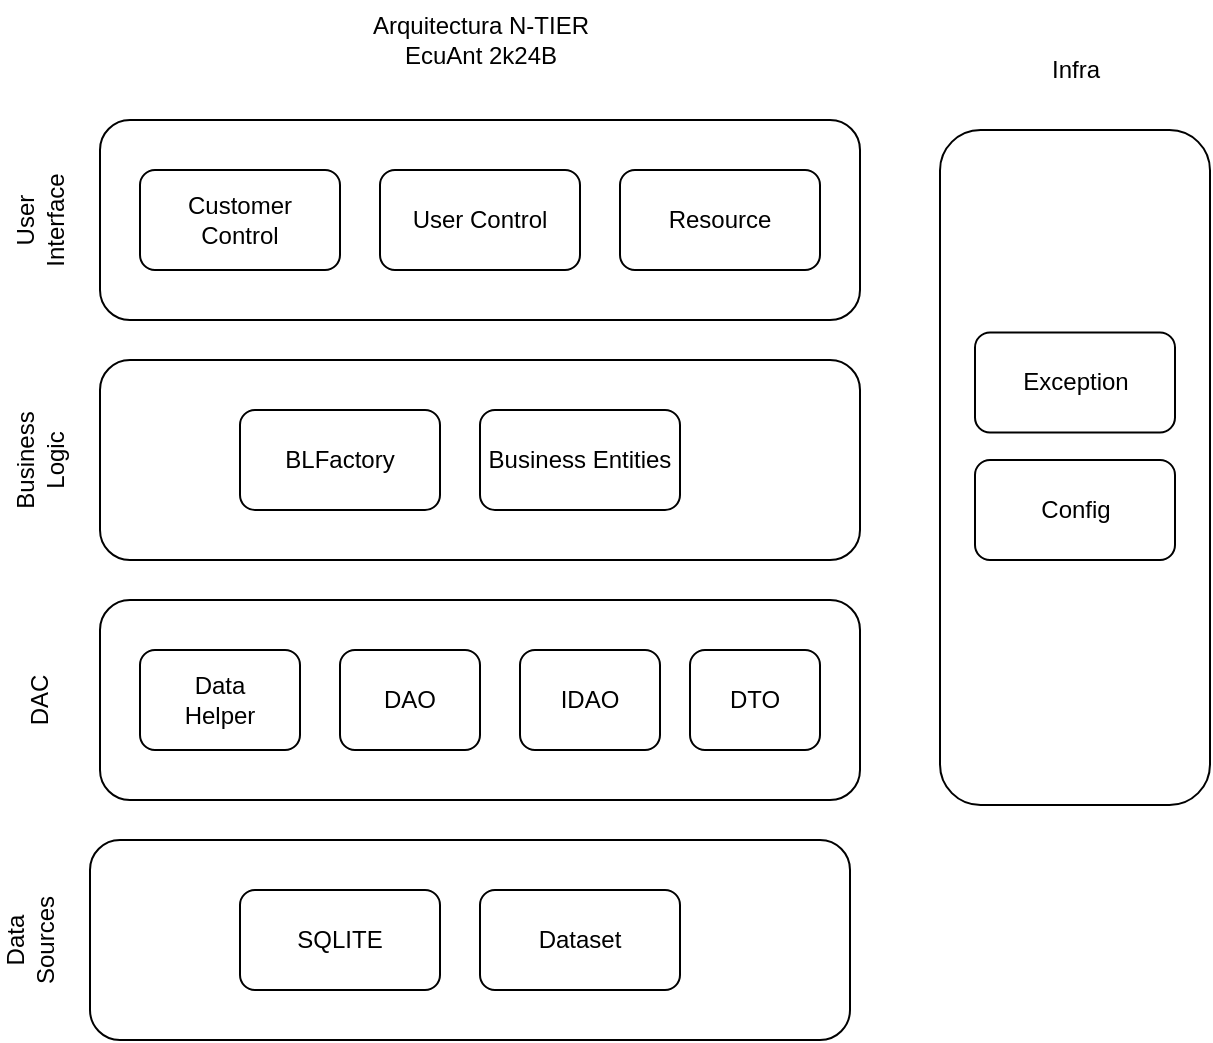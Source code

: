 <mxfile>
    <diagram id="M3VqkUK9L86chsHschpj" name="Page-1">
        <mxGraphModel dx="1280" dy="940" grid="1" gridSize="10" guides="1" tooltips="1" connect="1" arrows="1" fold="1" page="1" pageScale="1" pageWidth="850" pageHeight="1100" math="0" shadow="0">
            <root>
                <mxCell id="0"/>
                <mxCell id="1" parent="0"/>
                <mxCell id="2" value="Arquitectura N-TIER&lt;div&gt;EcuAnt 2k24B&lt;/div&gt;" style="text;html=1;align=center;verticalAlign=middle;resizable=0;points=[];autosize=1;strokeColor=none;fillColor=none;" vertex="1" parent="1">
                    <mxGeometry x="285" y="90" width="130" height="40" as="geometry"/>
                </mxCell>
                <mxCell id="3" value="" style="rounded=1;whiteSpace=wrap;html=1;" vertex="1" parent="1">
                    <mxGeometry x="160" y="150" width="380" height="100" as="geometry"/>
                </mxCell>
                <mxCell id="4" value="User&lt;div&gt;Interface&lt;/div&gt;" style="text;html=1;align=center;verticalAlign=middle;whiteSpace=wrap;rounded=0;rotation=-90;" vertex="1" parent="1">
                    <mxGeometry x="100" y="185" width="60" height="30" as="geometry"/>
                </mxCell>
                <mxCell id="6" value="Customer&lt;div&gt;Control&lt;/div&gt;" style="rounded=1;whiteSpace=wrap;html=1;" vertex="1" parent="1">
                    <mxGeometry x="180" y="175" width="100" height="50" as="geometry"/>
                </mxCell>
                <mxCell id="7" value="User Control" style="rounded=1;whiteSpace=wrap;html=1;" vertex="1" parent="1">
                    <mxGeometry x="300" y="175" width="100" height="50" as="geometry"/>
                </mxCell>
                <mxCell id="8" value="Resource" style="rounded=1;whiteSpace=wrap;html=1;" vertex="1" parent="1">
                    <mxGeometry x="420" y="175" width="100" height="50" as="geometry"/>
                </mxCell>
                <mxCell id="13" value="" style="rounded=1;whiteSpace=wrap;html=1;" vertex="1" parent="1">
                    <mxGeometry x="160" y="270" width="380" height="100" as="geometry"/>
                </mxCell>
                <mxCell id="14" value="Business&lt;div&gt;Logic&lt;/div&gt;" style="text;html=1;align=center;verticalAlign=middle;whiteSpace=wrap;rounded=0;rotation=-90;" vertex="1" parent="1">
                    <mxGeometry x="100" y="305" width="60" height="30" as="geometry"/>
                </mxCell>
                <mxCell id="15" value="BLFactory" style="rounded=1;whiteSpace=wrap;html=1;" vertex="1" parent="1">
                    <mxGeometry x="230" y="295" width="100" height="50" as="geometry"/>
                </mxCell>
                <mxCell id="16" value="Business Entities" style="rounded=1;whiteSpace=wrap;html=1;" vertex="1" parent="1">
                    <mxGeometry x="350" y="295" width="100" height="50" as="geometry"/>
                </mxCell>
                <mxCell id="17" value="" style="rounded=1;whiteSpace=wrap;html=1;" vertex="1" parent="1">
                    <mxGeometry x="160" y="390" width="380" height="100" as="geometry"/>
                </mxCell>
                <mxCell id="18" value="DAC" style="text;html=1;align=center;verticalAlign=middle;whiteSpace=wrap;rounded=0;rotation=-90;" vertex="1" parent="1">
                    <mxGeometry x="100" y="425" width="60" height="30" as="geometry"/>
                </mxCell>
                <mxCell id="19" value="Data&lt;div&gt;Helper&lt;/div&gt;" style="rounded=1;whiteSpace=wrap;html=1;" vertex="1" parent="1">
                    <mxGeometry x="180" y="415" width="80" height="50" as="geometry"/>
                </mxCell>
                <mxCell id="20" value="DTO" style="rounded=1;whiteSpace=wrap;html=1;" vertex="1" parent="1">
                    <mxGeometry x="455" y="415" width="65" height="50" as="geometry"/>
                </mxCell>
                <mxCell id="25" value="DAO" style="rounded=1;whiteSpace=wrap;html=1;" vertex="1" parent="1">
                    <mxGeometry x="280" y="415" width="70" height="50" as="geometry"/>
                </mxCell>
                <mxCell id="26" value="IDAO" style="rounded=1;whiteSpace=wrap;html=1;" vertex="1" parent="1">
                    <mxGeometry x="370" y="415" width="70" height="50" as="geometry"/>
                </mxCell>
                <mxCell id="31" value="" style="rounded=1;whiteSpace=wrap;html=1;" vertex="1" parent="1">
                    <mxGeometry x="155" y="510" width="380" height="100" as="geometry"/>
                </mxCell>
                <mxCell id="32" value="Data&lt;div&gt;Sources&lt;/div&gt;" style="text;html=1;align=center;verticalAlign=middle;whiteSpace=wrap;rounded=0;rotation=-90;" vertex="1" parent="1">
                    <mxGeometry x="95" y="545" width="60" height="30" as="geometry"/>
                </mxCell>
                <mxCell id="34" value="SQLITE" style="rounded=1;whiteSpace=wrap;html=1;" vertex="1" parent="1">
                    <mxGeometry x="230" y="535" width="100" height="50" as="geometry"/>
                </mxCell>
                <mxCell id="35" value="Dataset" style="rounded=1;whiteSpace=wrap;html=1;" vertex="1" parent="1">
                    <mxGeometry x="350" y="535" width="100" height="50" as="geometry"/>
                </mxCell>
                <mxCell id="36" value="" style="rounded=1;whiteSpace=wrap;html=1;rotation=-90;" vertex="1" parent="1">
                    <mxGeometry x="478.75" y="256.25" width="337.5" height="135" as="geometry"/>
                </mxCell>
                <mxCell id="37" value="Infra" style="text;html=1;align=center;verticalAlign=middle;whiteSpace=wrap;rounded=0;rotation=0;" vertex="1" parent="1">
                    <mxGeometry x="617.5" y="110" width="60" height="30" as="geometry"/>
                </mxCell>
                <mxCell id="38" value="Exception" style="rounded=1;whiteSpace=wrap;html=1;" vertex="1" parent="1">
                    <mxGeometry x="597.5" y="256.25" width="100" height="50" as="geometry"/>
                </mxCell>
                <mxCell id="39" value="Config" style="rounded=1;whiteSpace=wrap;html=1;" vertex="1" parent="1">
                    <mxGeometry x="597.5" y="320" width="100" height="50" as="geometry"/>
                </mxCell>
            </root>
        </mxGraphModel>
    </diagram>
</mxfile>